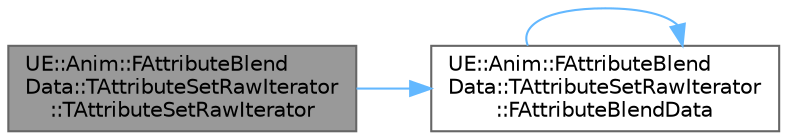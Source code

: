 digraph "UE::Anim::FAttributeBlendData::TAttributeSetRawIterator::TAttributeSetRawIterator"
{
 // INTERACTIVE_SVG=YES
 // LATEX_PDF_SIZE
  bgcolor="transparent";
  edge [fontname=Helvetica,fontsize=10,labelfontname=Helvetica,labelfontsize=10];
  node [fontname=Helvetica,fontsize=10,shape=box,height=0.2,width=0.4];
  rankdir="LR";
  Node1 [id="Node000001",label="UE::Anim::FAttributeBlend\lData::TAttributeSetRawIterator\l::TAttributeSetRawIterator",height=0.2,width=0.4,color="gray40", fillcolor="grey60", style="filled", fontcolor="black",tooltip=" "];
  Node1 -> Node2 [id="edge1_Node000001_Node000002",color="steelblue1",style="solid",tooltip=" "];
  Node2 [id="Node000002",label="UE::Anim::FAttributeBlend\lData::TAttributeSetRawIterator\l::FAttributeBlendData",height=0.2,width=0.4,color="grey40", fillcolor="white", style="filled",URL="$dd/de4/structUE_1_1Anim_1_1FAttributeBlendData_1_1TAttributeSetRawIterator.html#a393c3441e4d2756f66c4e8ce32745d37",tooltip=" "];
  Node2 -> Node2 [id="edge2_Node000002_Node000002",color="steelblue1",style="solid",tooltip=" "];
}
